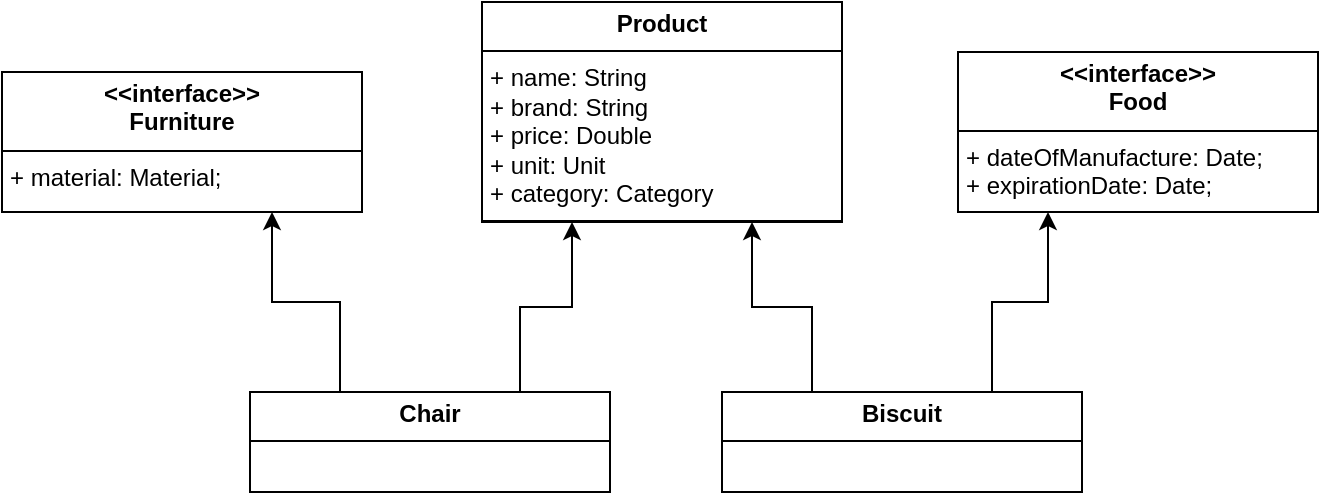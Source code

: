 <mxfile version="24.7.7">
  <diagram id="C5RBs43oDa-KdzZeNtuy" name="Page-1">
    <mxGraphModel dx="1434" dy="738" grid="1" gridSize="10" guides="1" tooltips="1" connect="1" arrows="1" fold="1" page="1" pageScale="1" pageWidth="827" pageHeight="1169" math="0" shadow="0">
      <root>
        <mxCell id="WIyWlLk6GJQsqaUBKTNV-0" />
        <mxCell id="WIyWlLk6GJQsqaUBKTNV-1" parent="WIyWlLk6GJQsqaUBKTNV-0" />
        <mxCell id="BKg6KMUhHzPXxetqLJ5A-8" value="&lt;p style=&quot;margin:0px;margin-top:4px;text-align:center;&quot;&gt;&lt;b&gt;Product&lt;/b&gt;&lt;/p&gt;&lt;hr size=&quot;1&quot; style=&quot;border-style:solid;&quot;&gt;&lt;p style=&quot;margin:0px;margin-left:4px;&quot;&gt;+ name: String&lt;/p&gt;&lt;p style=&quot;margin:0px;margin-left:4px;&quot;&gt;+ brand: String&lt;/p&gt;&lt;p style=&quot;margin:0px;margin-left:4px;&quot;&gt;+ price: Double&lt;/p&gt;&lt;p style=&quot;margin:0px;margin-left:4px;&quot;&gt;+ unit: Unit&lt;/p&gt;&lt;p style=&quot;margin:0px;margin-left:4px;&quot;&gt;+ category: Category&lt;/p&gt;&lt;hr size=&quot;1&quot; style=&quot;border-style:solid;&quot;&gt;&lt;p style=&quot;margin:0px;margin-left:4px;&quot;&gt;+ toString(): String&lt;/p&gt;" style="verticalAlign=top;align=left;overflow=fill;html=1;whiteSpace=wrap;" vertex="1" parent="WIyWlLk6GJQsqaUBKTNV-1">
          <mxGeometry x="310" y="80" width="180" height="110" as="geometry" />
        </mxCell>
        <mxCell id="BKg6KMUhHzPXxetqLJ5A-17" style="edgeStyle=orthogonalEdgeStyle;rounded=0;orthogonalLoop=1;jettySize=auto;html=1;exitX=0.75;exitY=0;exitDx=0;exitDy=0;entryX=0.25;entryY=1;entryDx=0;entryDy=0;" edge="1" parent="WIyWlLk6GJQsqaUBKTNV-1" source="BKg6KMUhHzPXxetqLJ5A-9" target="BKg6KMUhHzPXxetqLJ5A-8">
          <mxGeometry relative="1" as="geometry" />
        </mxCell>
        <mxCell id="BKg6KMUhHzPXxetqLJ5A-20" style="edgeStyle=orthogonalEdgeStyle;rounded=0;orthogonalLoop=1;jettySize=auto;html=1;exitX=0.25;exitY=0;exitDx=0;exitDy=0;entryX=0.75;entryY=1;entryDx=0;entryDy=0;" edge="1" parent="WIyWlLk6GJQsqaUBKTNV-1" source="BKg6KMUhHzPXxetqLJ5A-9" target="BKg6KMUhHzPXxetqLJ5A-18">
          <mxGeometry relative="1" as="geometry" />
        </mxCell>
        <mxCell id="BKg6KMUhHzPXxetqLJ5A-9" value="&lt;p style=&quot;margin:0px;margin-top:4px;text-align:center;&quot;&gt;&lt;b&gt;Chair&lt;/b&gt;&lt;/p&gt;&lt;hr size=&quot;1&quot; style=&quot;border-style:solid;&quot;&gt;&lt;p style=&quot;margin:0px;margin-left:4px;&quot;&gt;&lt;/p&gt;&lt;p style=&quot;margin:0px;margin-left:4px;&quot;&gt;&lt;br&gt;&lt;/p&gt;" style="verticalAlign=top;align=left;overflow=fill;html=1;whiteSpace=wrap;" vertex="1" parent="WIyWlLk6GJQsqaUBKTNV-1">
          <mxGeometry x="194" y="275" width="180" height="50" as="geometry" />
        </mxCell>
        <mxCell id="BKg6KMUhHzPXxetqLJ5A-15" style="edgeStyle=orthogonalEdgeStyle;rounded=0;orthogonalLoop=1;jettySize=auto;html=1;exitX=0.25;exitY=0;exitDx=0;exitDy=0;entryX=0.75;entryY=1;entryDx=0;entryDy=0;" edge="1" parent="WIyWlLk6GJQsqaUBKTNV-1" source="BKg6KMUhHzPXxetqLJ5A-10" target="BKg6KMUhHzPXxetqLJ5A-8">
          <mxGeometry relative="1" as="geometry" />
        </mxCell>
        <mxCell id="BKg6KMUhHzPXxetqLJ5A-16" style="edgeStyle=orthogonalEdgeStyle;rounded=0;orthogonalLoop=1;jettySize=auto;html=1;exitX=0.75;exitY=0;exitDx=0;exitDy=0;entryX=0.25;entryY=1;entryDx=0;entryDy=0;" edge="1" parent="WIyWlLk6GJQsqaUBKTNV-1" source="BKg6KMUhHzPXxetqLJ5A-10" target="BKg6KMUhHzPXxetqLJ5A-11">
          <mxGeometry relative="1" as="geometry" />
        </mxCell>
        <mxCell id="BKg6KMUhHzPXxetqLJ5A-10" value="&lt;p style=&quot;margin:0px;margin-top:4px;text-align:center;&quot;&gt;&lt;b&gt;Biscuit&lt;/b&gt;&lt;/p&gt;&lt;hr size=&quot;1&quot; style=&quot;border-style:solid;&quot;&gt;&lt;p style=&quot;margin:0px;margin-left:4px;&quot;&gt;&lt;br&gt;&lt;/p&gt;&lt;hr size=&quot;1&quot; style=&quot;border-style:solid;&quot;&gt;&lt;p style=&quot;margin:0px;margin-left:4px;&quot;&gt;&lt;br&gt;&lt;/p&gt;" style="verticalAlign=top;align=left;overflow=fill;html=1;whiteSpace=wrap;" vertex="1" parent="WIyWlLk6GJQsqaUBKTNV-1">
          <mxGeometry x="430" y="275" width="180" height="50" as="geometry" />
        </mxCell>
        <mxCell id="BKg6KMUhHzPXxetqLJ5A-11" value="&lt;p style=&quot;margin:0px;margin-top:4px;text-align:center;&quot;&gt;&lt;b&gt;&amp;lt;&amp;lt;interface&amp;gt;&amp;gt;&lt;br&gt;Food&lt;/b&gt;&lt;/p&gt;&lt;hr size=&quot;1&quot; style=&quot;border-style:solid;&quot;&gt;&lt;p style=&quot;margin:0px;margin-left:4px;&quot;&gt;+ dateOfManufacture: Date;&lt;br&gt;&lt;/p&gt;&lt;p style=&quot;margin:0px;margin-left:4px;&quot;&gt;+ expirationDate: Date;&lt;/p&gt;&lt;hr size=&quot;1&quot; style=&quot;border-style:solid;&quot;&gt;&lt;p style=&quot;margin:0px;margin-left:4px;&quot;&gt;+ toString(): String&lt;/p&gt;" style="verticalAlign=top;align=left;overflow=fill;html=1;whiteSpace=wrap;" vertex="1" parent="WIyWlLk6GJQsqaUBKTNV-1">
          <mxGeometry x="548" y="105" width="180" height="80" as="geometry" />
        </mxCell>
        <mxCell id="BKg6KMUhHzPXxetqLJ5A-18" value="&lt;p style=&quot;margin:0px;margin-top:4px;text-align:center;&quot;&gt;&lt;b&gt;&amp;lt;&amp;lt;interface&amp;gt;&amp;gt;&lt;br&gt;Furniture&lt;/b&gt;&lt;/p&gt;&lt;hr size=&quot;1&quot; style=&quot;border-style:solid;&quot;&gt;&lt;p style=&quot;margin:0px;margin-left:4px;&quot;&gt;+ material: Material;&lt;/p&gt;" style="verticalAlign=top;align=left;overflow=fill;html=1;whiteSpace=wrap;" vertex="1" parent="WIyWlLk6GJQsqaUBKTNV-1">
          <mxGeometry x="70" y="115" width="180" height="70" as="geometry" />
        </mxCell>
      </root>
    </mxGraphModel>
  </diagram>
</mxfile>
